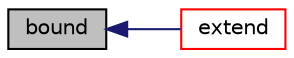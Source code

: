 digraph "bound"
{
  bgcolor="transparent";
  edge [fontname="Helvetica",fontsize="10",labelfontname="Helvetica",labelfontsize="10"];
  node [fontname="Helvetica",fontsize="10",shape=record];
  rankdir="LR";
  Node1 [label="bound",height=0.2,width=0.4,color="black", fillcolor="grey75", style="filled" fontcolor="black"];
  Node1 -> Node2 [dir="back",color="midnightblue",fontsize="10",style="solid",fontname="Helvetica"];
  Node2 [label="extend",height=0.2,width=0.4,color="red",URL="$classFoam_1_1bitSet.html#af070867e9988ba8b4cc7470e6cdadec5",tooltip="Ensure that minSize is covered by the bitSet. "];
}
